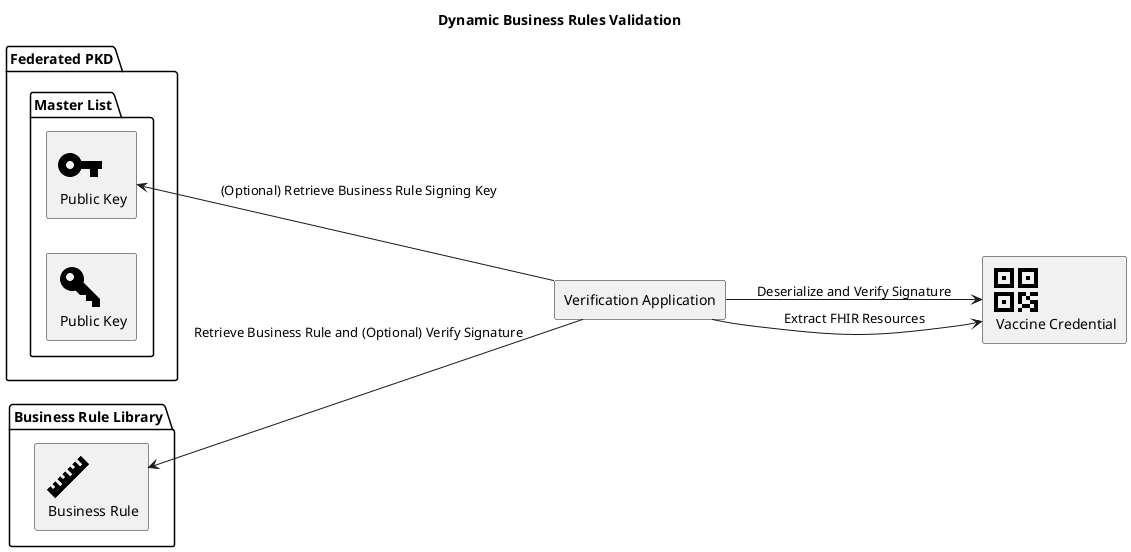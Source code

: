 @startuml
hide stereotype
!include <material/common>
!include <material/key>
!include <material/key_variant>
!include <material/qrcode>
!include <material/ruler>

title Dynamic Business Rules Validation
left to right direction

package "Federated PKD"  as FPKD {
  package "Master List" as ML {
    MA_KEY(Black,1,pk1ml,rectangle,"Public Key")
    MA_KEY_VARIANT(Black,1,pk2ml,rectangle,"Public Key")
  }
}

package "Business Rule Library"  as BRL {
  MA_RULER(Black,1,ruler,rectangle,"Business Rule")
}

agent "Verification Application" as VA
MA_QRCODE(Black,1,qr,rectangle,"Vaccine Credential")

pk1ml <-- VA : (Optional) Retrieve Business Rule Signing Key
ruler <-- VA : Retrieve Business Rule and (Optional) Verify Signature
VA --> qr : Deserialize and Verify Signature
VA --> qr : Extract FHIR Resources
@enduml